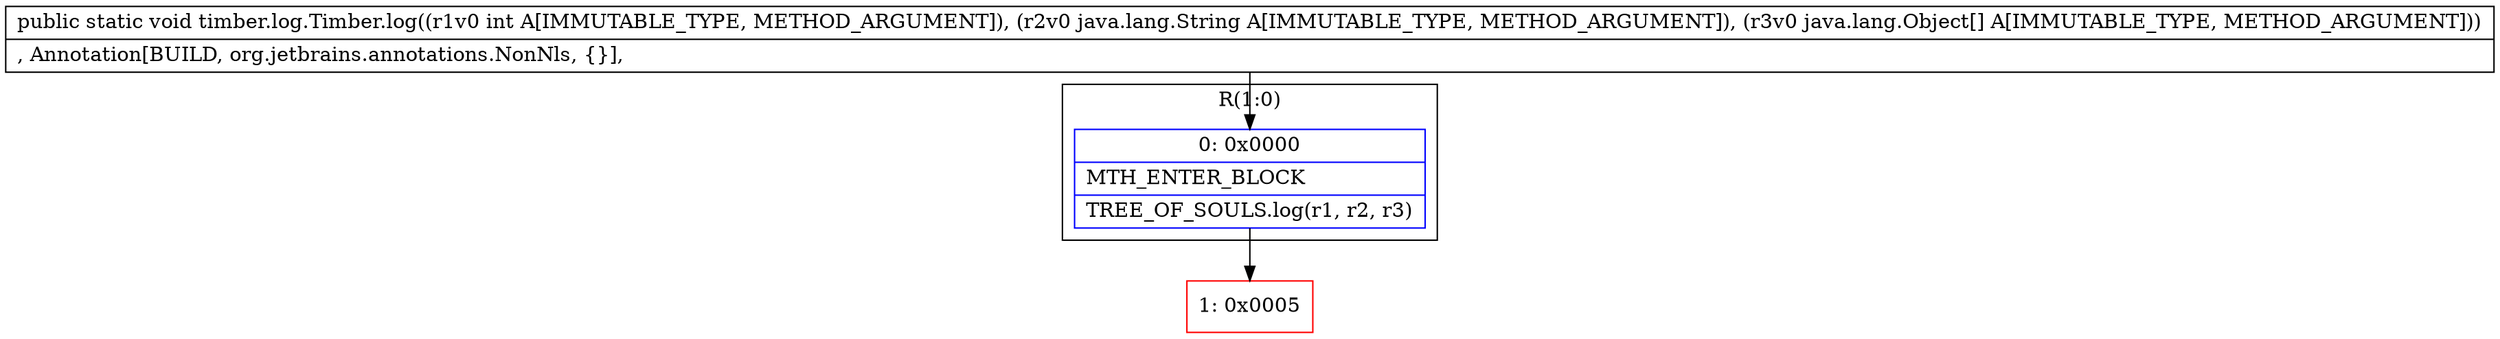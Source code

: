 digraph "CFG fortimber.log.Timber.log(ILjava\/lang\/String;[Ljava\/lang\/Object;)V" {
subgraph cluster_Region_1357163607 {
label = "R(1:0)";
node [shape=record,color=blue];
Node_0 [shape=record,label="{0\:\ 0x0000|MTH_ENTER_BLOCK\l|TREE_OF_SOULS.log(r1, r2, r3)\l}"];
}
Node_1 [shape=record,color=red,label="{1\:\ 0x0005}"];
MethodNode[shape=record,label="{public static void timber.log.Timber.log((r1v0 int A[IMMUTABLE_TYPE, METHOD_ARGUMENT]), (r2v0 java.lang.String A[IMMUTABLE_TYPE, METHOD_ARGUMENT]), (r3v0 java.lang.Object[] A[IMMUTABLE_TYPE, METHOD_ARGUMENT]))  | , Annotation[BUILD, org.jetbrains.annotations.NonNls, \{\}], \l}"];
MethodNode -> Node_0;
Node_0 -> Node_1;
}

